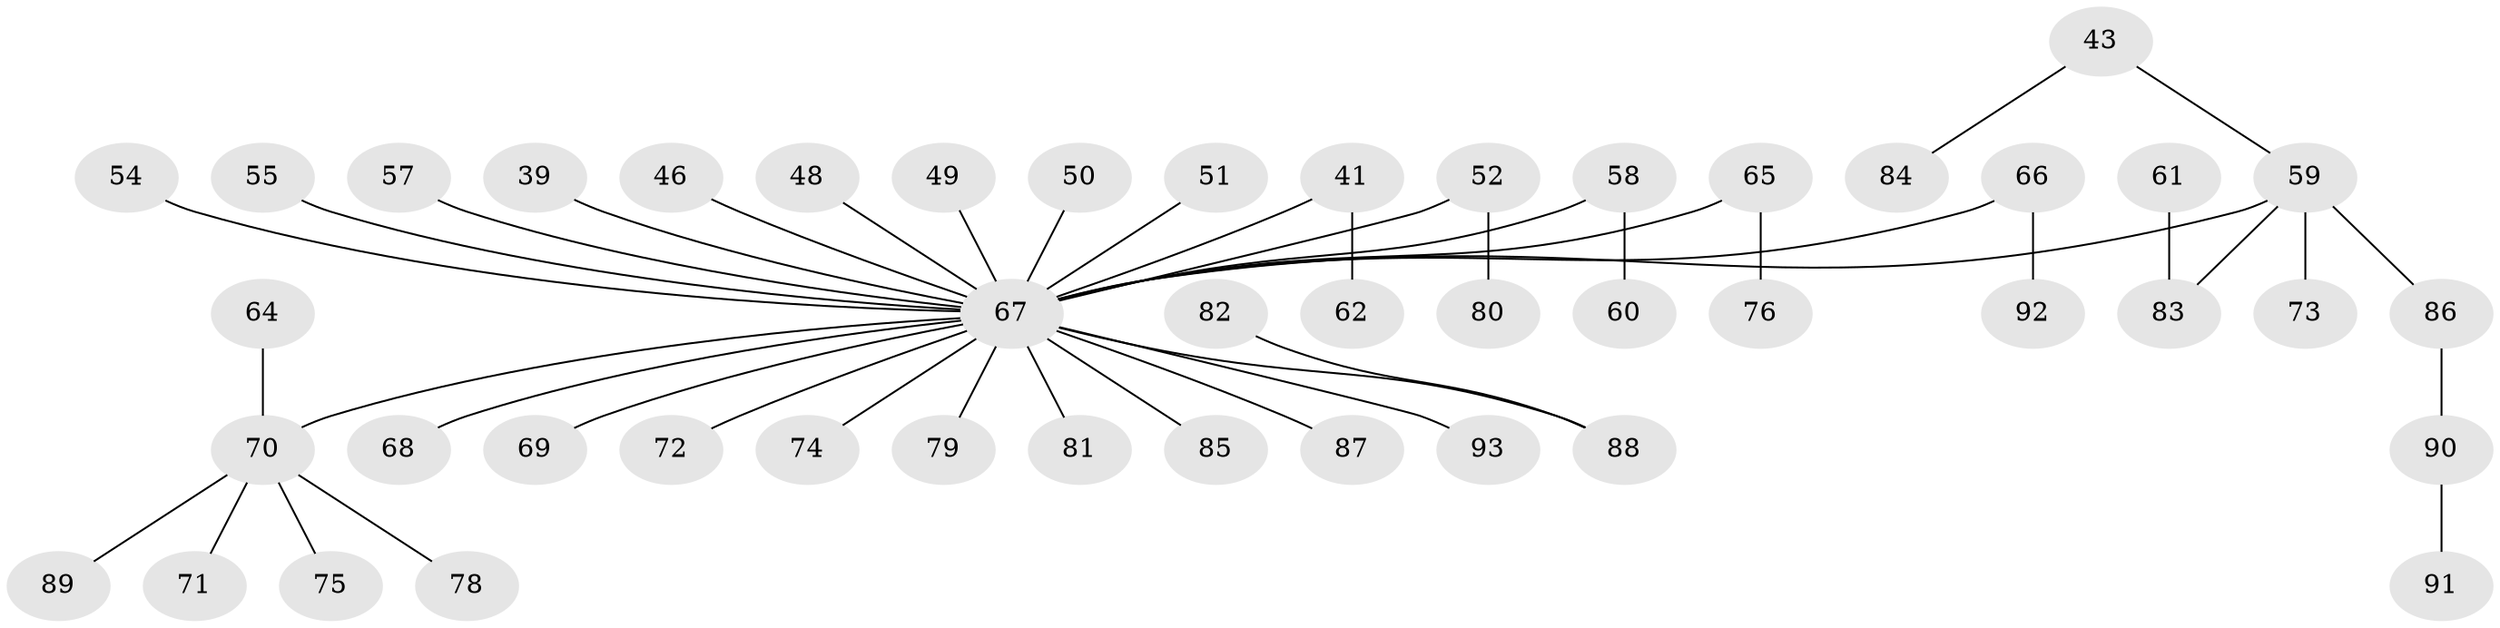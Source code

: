 // original degree distribution, {7: 0.010752688172043012, 3: 0.16129032258064516, 5: 0.03225806451612903, 2: 0.23655913978494625, 4: 0.07526881720430108, 1: 0.4838709677419355}
// Generated by graph-tools (version 1.1) at 2025/52/03/09/25 04:52:25]
// undirected, 46 vertices, 45 edges
graph export_dot {
graph [start="1"]
  node [color=gray90,style=filled];
  39;
  41;
  43;
  46;
  48;
  49;
  50;
  51;
  52;
  54;
  55;
  57;
  58;
  59 [super="+27"];
  60;
  61;
  62;
  64;
  65 [super="+37"];
  66 [super="+53"];
  67 [super="+33+42+56+20+30+34+31+44+35"];
  68;
  69;
  70 [super="+63"];
  71;
  72;
  73;
  74;
  75;
  76;
  78;
  79;
  80;
  81;
  82;
  83 [super="+40"];
  84;
  85;
  86;
  87;
  88 [super="+77"];
  89;
  90;
  91;
  92;
  93;
  39 -- 67;
  41 -- 62;
  41 -- 67;
  43 -- 84;
  43 -- 59;
  46 -- 67;
  48 -- 67;
  49 -- 67;
  50 -- 67;
  51 -- 67;
  52 -- 80;
  52 -- 67;
  54 -- 67;
  55 -- 67;
  57 -- 67;
  58 -- 60;
  58 -- 67;
  59 -- 73;
  59 -- 86;
  59 -- 83;
  59 -- 67;
  61 -- 83;
  64 -- 70;
  65 -- 67;
  65 -- 76;
  66 -- 67;
  66 -- 92;
  67 -- 68;
  67 -- 69;
  67 -- 72;
  67 -- 85;
  67 -- 93;
  67 -- 74;
  67 -- 79;
  67 -- 81;
  67 -- 87;
  67 -- 88;
  67 -- 70;
  70 -- 75;
  70 -- 71;
  70 -- 89;
  70 -- 78;
  82 -- 88;
  86 -- 90;
  90 -- 91;
}
